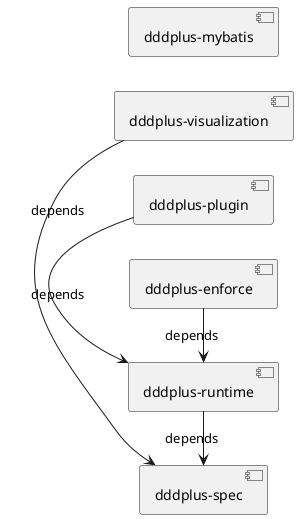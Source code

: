 @startuml
left to right direction

component [dddplus-spec] as spec
component [dddplus-runtime] as runtime
component [dddplus-plugin] as plugin
component [dddplus-visualization] as visualization
component [dddplus-enforce] as enforce
component [dddplus-mybatis] as mybatis

runtime -> spec: depends
plugin -> runtime: depends
enforce -> runtime: depends
visualization -> spec: depends
@enduml
